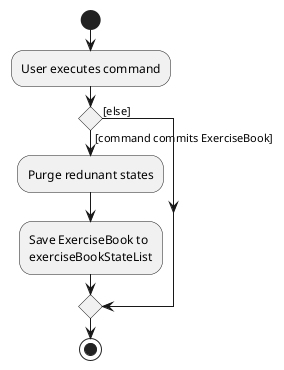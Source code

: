 @startuml
start
:User executes command;

'Since the beta syntax does not support placing the condition outside the
'diamond we place it as the true branch instead.

if () then ([command commits ExerciseBook])
    :Purge redunant states;
    :Save ExerciseBook to
    exerciseBookStateList;
else ([else])
endif
stop
@enduml

